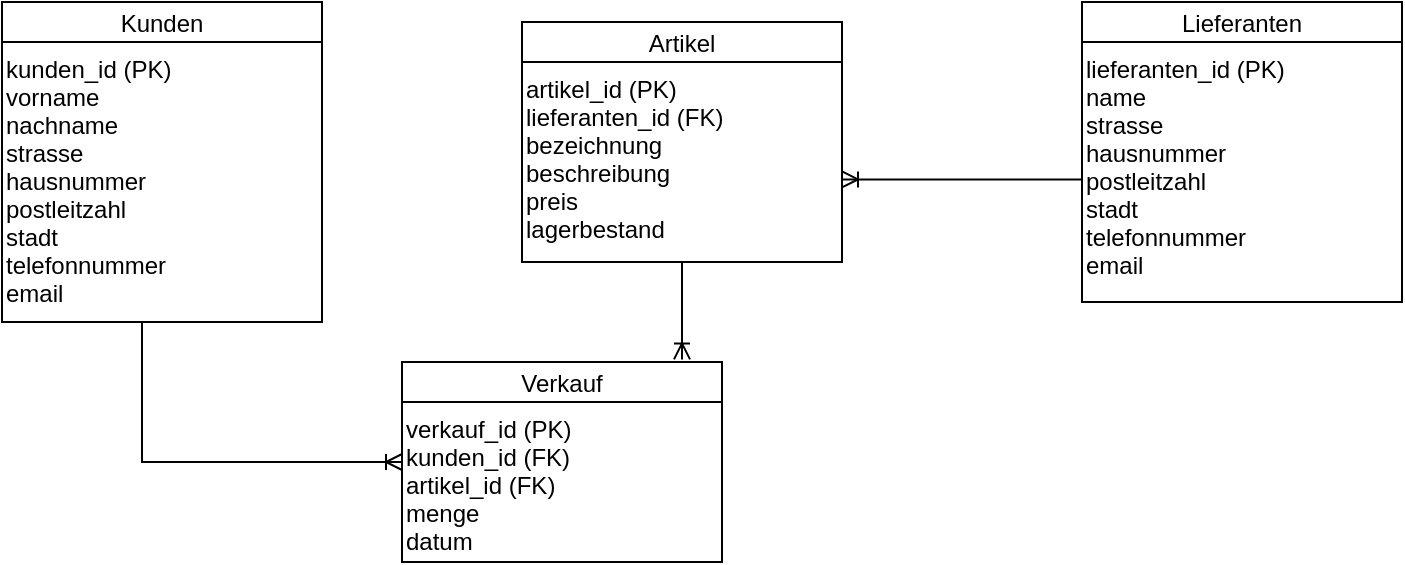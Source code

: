 <mxfile version="26.2.15">
  <diagram name="ER-Modell Shop_DB_Lasave" id="YP1yBuz0X1nIIggcvJVC">
    <mxGraphModel dx="786" dy="524" grid="1" gridSize="10" guides="1" tooltips="1" connect="1" arrows="1" fold="1" page="1" pageScale="1" pageWidth="850" pageHeight="1100" math="0" shadow="0">
      <root>
        <mxCell id="0" />
        <mxCell id="1" parent="0" />
        <mxCell id="CvKawGYY-KR4pPFnsuOC-1" value="Kunden" style="shape=swimlane;startSize=20;" vertex="1" parent="1">
          <mxGeometry x="40" y="40" width="160" height="160" as="geometry" />
        </mxCell>
        <mxCell id="CvKawGYY-KR4pPFnsuOC-2" value="kunden_id (PK)&#xa;vorname&#xa;nachname&#xa;strasse&#xa;hausnummer&#xa;postleitzahl&#xa;stadt&#xa;telefonnummer&#xa;email" style="text" vertex="1" parent="CvKawGYY-KR4pPFnsuOC-1">
          <mxGeometry y="20" width="160" height="140" as="geometry" />
        </mxCell>
        <mxCell id="CvKawGYY-KR4pPFnsuOC-3" value="Lieferanten" style="shape=swimlane;startSize=20;" vertex="1" parent="1">
          <mxGeometry x="580" y="40" width="160" height="150" as="geometry" />
        </mxCell>
        <mxCell id="CvKawGYY-KR4pPFnsuOC-4" value="lieferanten_id (PK)&#xa;name&#xa;strasse&#xa;hausnummer&#xa;postleitzahl&#xa;stadt&#xa;telefonnummer&#xa;email" style="text" vertex="1" parent="CvKawGYY-KR4pPFnsuOC-3">
          <mxGeometry y="20" width="160" height="130" as="geometry" />
        </mxCell>
        <mxCell id="CvKawGYY-KR4pPFnsuOC-5" value="Artikel" style="shape=swimlane;startSize=20;" vertex="1" parent="1">
          <mxGeometry x="300" y="50" width="160" height="120" as="geometry" />
        </mxCell>
        <mxCell id="CvKawGYY-KR4pPFnsuOC-6" value="artikel_id (PK)&#xa;lieferanten_id (FK)&#xa;bezeichnung&#xa;beschreibung&#xa;preis&#xa;lagerbestand" style="text" vertex="1" parent="CvKawGYY-KR4pPFnsuOC-5">
          <mxGeometry y="20" width="160" height="100" as="geometry" />
        </mxCell>
        <mxCell id="CvKawGYY-KR4pPFnsuOC-7" value="Verkauf" style="shape=swimlane;startSize=20;" vertex="1" parent="1">
          <mxGeometry x="240" y="220" width="160" height="100" as="geometry" />
        </mxCell>
        <mxCell id="CvKawGYY-KR4pPFnsuOC-8" value="verkauf_id (PK)&#xa;kunden_id (FK)&#xa;artikel_id (FK)&#xa;menge&#xa;datum" style="text" vertex="1" parent="CvKawGYY-KR4pPFnsuOC-7">
          <mxGeometry y="20" width="160" height="80" as="geometry" />
        </mxCell>
        <mxCell id="CvKawGYY-KR4pPFnsuOC-9" style="edgeStyle=orthogonalEdgeStyle;rounded=0;orthogonalLoop=1;endArrow=ERoneToMany;endFill=0;" edge="1" parent="1" source="CvKawGYY-KR4pPFnsuOC-1" target="CvKawGYY-KR4pPFnsuOC-7">
          <mxGeometry relative="1" as="geometry">
            <Array as="points">
              <mxPoint x="110" y="270" />
            </Array>
          </mxGeometry>
        </mxCell>
        <mxCell id="CvKawGYY-KR4pPFnsuOC-23" style="edgeStyle=orthogonalEdgeStyle;rounded=0;orthogonalLoop=1;jettySize=auto;html=1;exitX=0.5;exitY=1;exitDx=0;exitDy=0;entryX=0.875;entryY=-0.013;entryDx=0;entryDy=0;entryPerimeter=0;endArrow=ERoneToMany;endFill=0;" edge="1" parent="1" source="CvKawGYY-KR4pPFnsuOC-6" target="CvKawGYY-KR4pPFnsuOC-7">
          <mxGeometry relative="1" as="geometry" />
        </mxCell>
        <mxCell id="CvKawGYY-KR4pPFnsuOC-25" style="edgeStyle=orthogonalEdgeStyle;rounded=0;orthogonalLoop=1;jettySize=auto;html=1;exitX=0;exitY=0.5;exitDx=0;exitDy=0;entryX=1;entryY=0.587;entryDx=0;entryDy=0;entryPerimeter=0;endArrow=ERoneToMany;endFill=0;" edge="1" parent="1" source="CvKawGYY-KR4pPFnsuOC-4" target="CvKawGYY-KR4pPFnsuOC-6">
          <mxGeometry relative="1" as="geometry">
            <Array as="points">
              <mxPoint x="580" y="129" />
            </Array>
          </mxGeometry>
        </mxCell>
      </root>
    </mxGraphModel>
  </diagram>
</mxfile>
